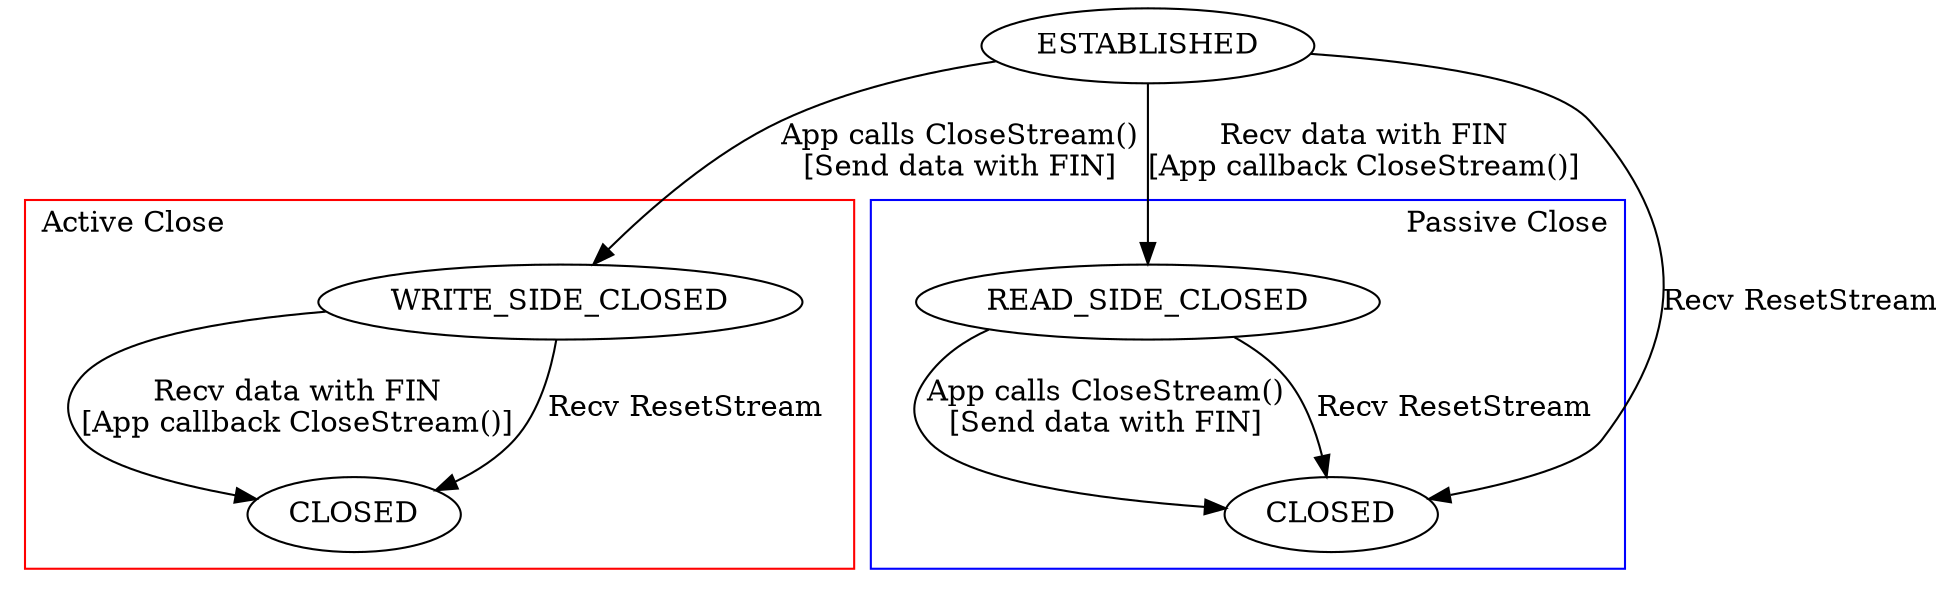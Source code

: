digraph sliq_stream_termination {
    estb [ shape = ellipse, label = "ESTABLISHED" ];
    wscl [ shape = ellipse, label = "WRITE_SIDE_CLOSED" ];
    rscl [ shape = ellipse, label = "READ_SIDE_CLOSED" ];
    cls1 [ shape = ellipse, label = "CLOSED" ];
    cls2 [ shape = ellipse, label = "CLOSED" ];

    estb -> wscl [ label = "App calls CloseStream()\n[Send data with FIN]" ];

    subgraph cluster0 {
        label = "Active Close";
        labeljust = "l";
        color = red;
        wscl -> cls1 [ label = "Recv data with FIN\n[App callback CloseStream()]" ];
        wscl -> cls1 [ label = "Recv ResetStream" ];
    }

    estb -> rscl [ label = "Recv data with FIN\n[App callback CloseStream()]" ];
    estb -> cls2 [ label = "Recv ResetStream" ];

    subgraph cluster1 {
        label = "Passive Close";
        labeljust = "r";
        color = blue;
        rscl -> cls2 [ label = "App calls CloseStream()\n[Send data with FIN]\n" ];
        rscl -> cls2 [ label = "Recv ResetStream" ];
    }
}
